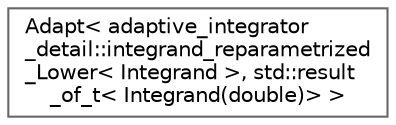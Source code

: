 digraph "Graphical Class Hierarchy"
{
 // INTERACTIVE_SVG=YES
 // LATEX_PDF_SIZE
  bgcolor="transparent";
  edge [fontname=Helvetica,fontsize=10,labelfontname=Helvetica,labelfontsize=10];
  node [fontname=Helvetica,fontsize=10,shape=box,height=0.2,width=0.4];
  rankdir="LR";
  Node0 [id="Node000000",label="Adapt\< adaptive_integrator\l_detail::integrand_reparametrized\l_Lower\< Integrand \>, std::result\l_of_t\< Integrand(double)\> \>",height=0.2,width=0.4,color="grey40", fillcolor="white", style="filled",URL="$d6/dc0/structAdapt.html",tooltip=" "];
}
